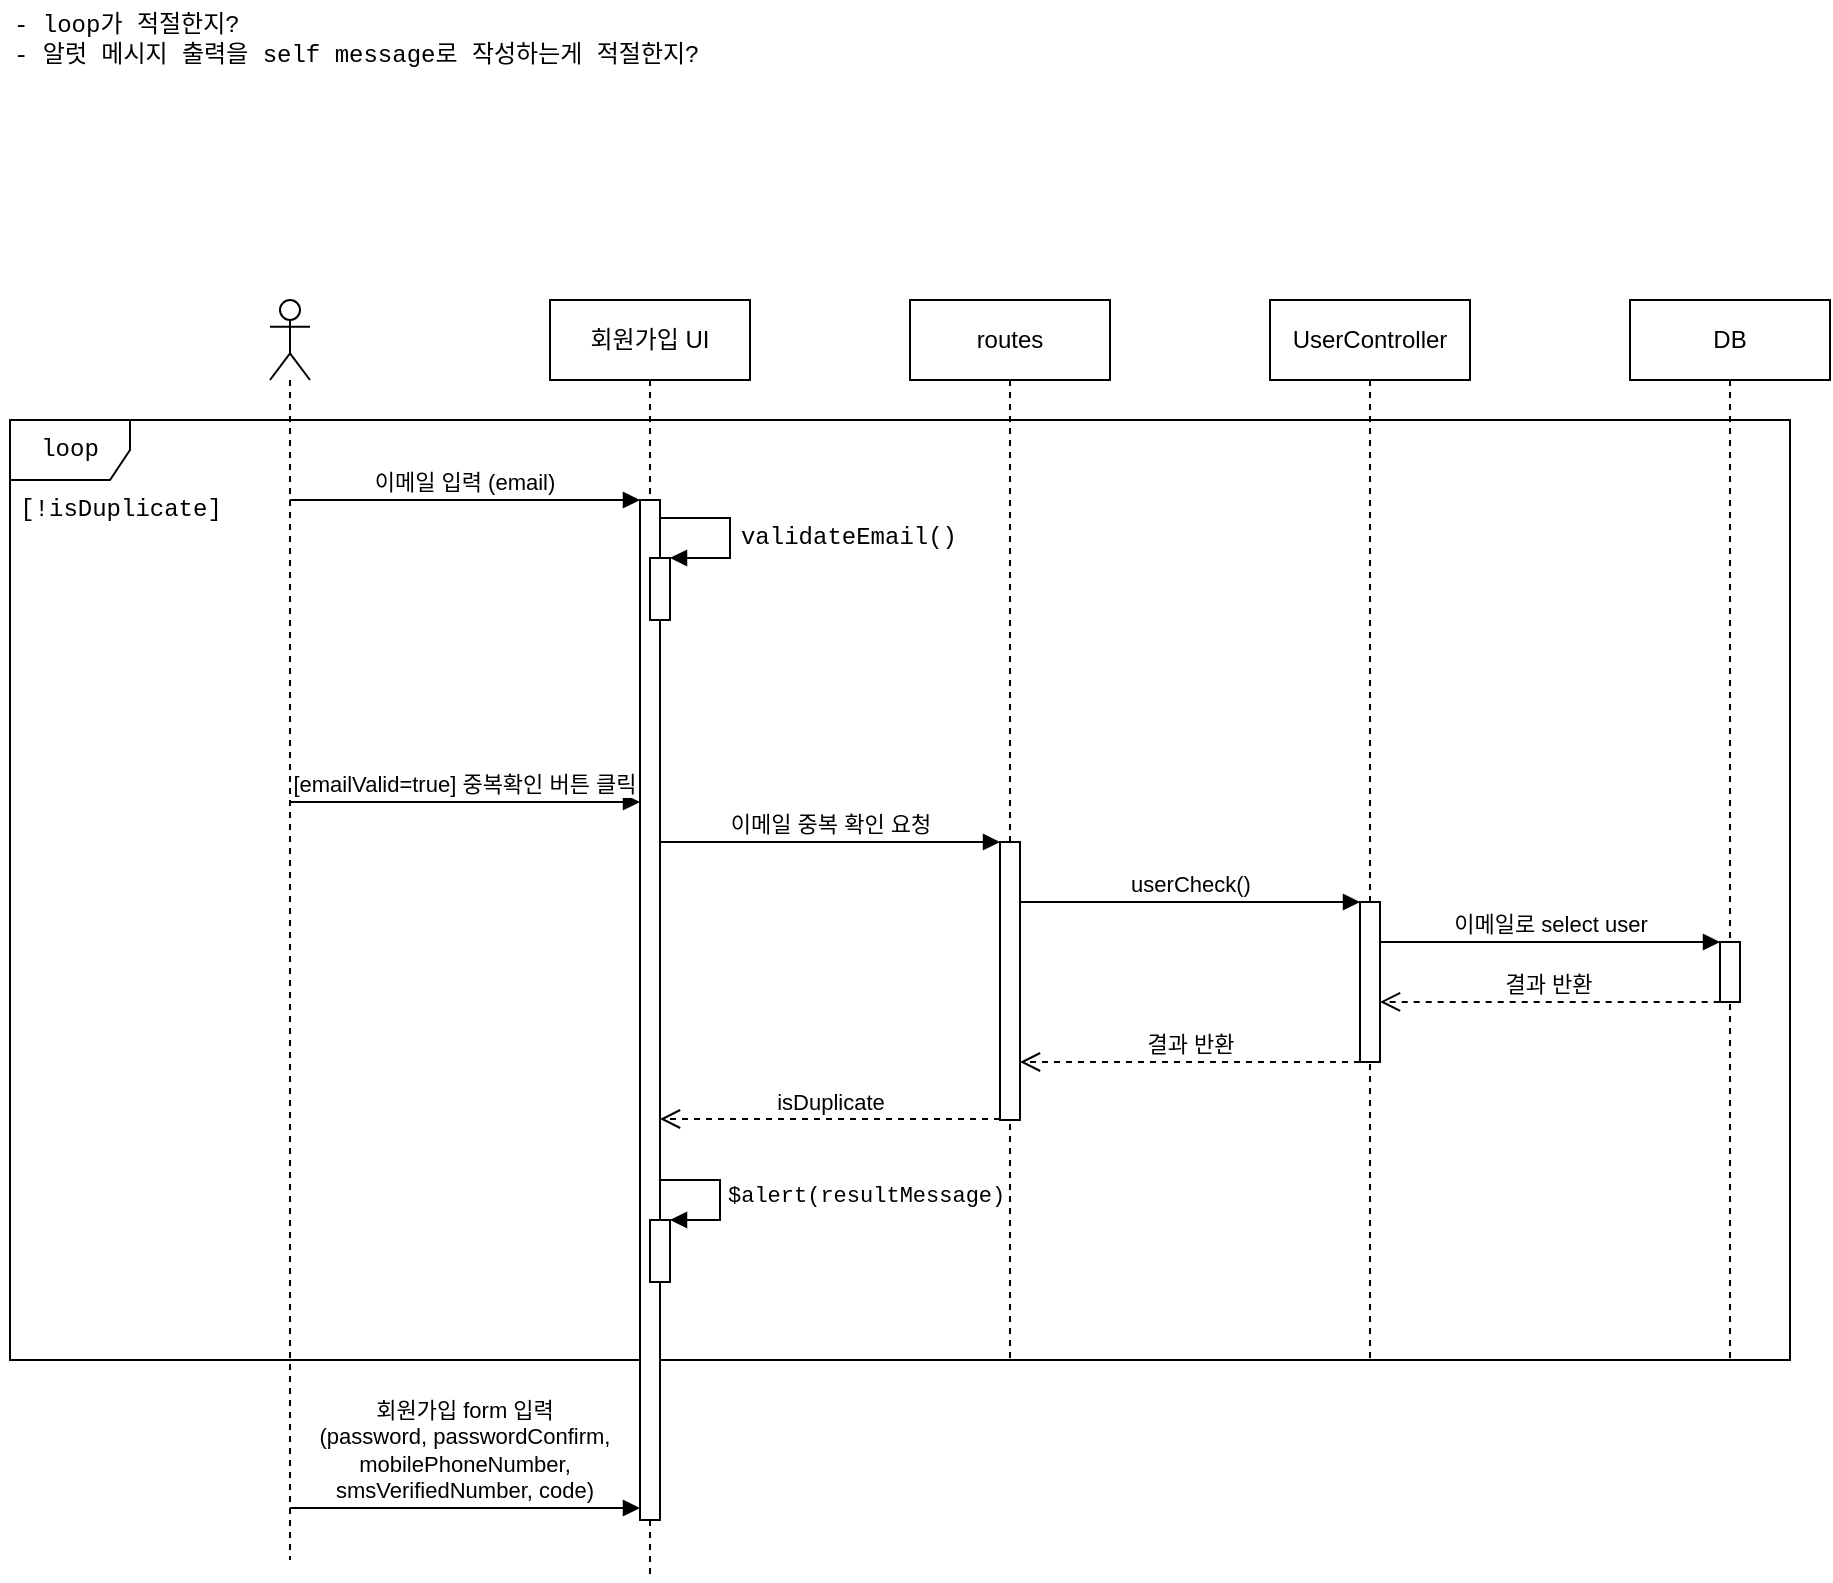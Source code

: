 <mxfile version="20.2.6" type="github" pages="4">
  <diagram id="kgpKYQtTHZ0yAKxKKP6v" name="이메일 중복 확인">
    <mxGraphModel dx="2066" dy="1129" grid="1" gridSize="10" guides="1" tooltips="1" connect="1" arrows="1" fold="1" page="1" pageScale="1" pageWidth="850" pageHeight="1100" math="0" shadow="0">
      <root>
        <mxCell id="0" />
        <mxCell id="1" parent="0" />
        <mxCell id="Aq8OVAQ7RMTDQsxkJ5Ie-81" value="" style="group" parent="1" vertex="1" connectable="0">
          <mxGeometry x="40" y="220" width="890" height="470" as="geometry" />
        </mxCell>
        <mxCell id="Aq8OVAQ7RMTDQsxkJ5Ie-77" value="loop" style="shape=umlFrame;whiteSpace=wrap;html=1;shadow=0;fontFamily=Courier New;strokeWidth=1;fillColor=#FFFFFF;" parent="Aq8OVAQ7RMTDQsxkJ5Ie-81" vertex="1">
          <mxGeometry width="890" height="470.0" as="geometry" />
        </mxCell>
        <mxCell id="Aq8OVAQ7RMTDQsxkJ5Ie-22" value="" style="shape=umlLifeline;participant=umlActor;perimeter=lifelinePerimeter;whiteSpace=wrap;html=1;container=1;collapsible=0;recursiveResize=0;verticalAlign=top;spacingTop=36;outlineConnect=0;" parent="1" vertex="1">
          <mxGeometry x="170" y="160" width="20" height="630" as="geometry" />
        </mxCell>
        <mxCell id="Aq8OVAQ7RMTDQsxkJ5Ie-23" value="회원가입 UI" style="shape=umlLifeline;perimeter=lifelinePerimeter;whiteSpace=wrap;html=1;container=1;collapsible=0;recursiveResize=0;outlineConnect=0;" parent="1" vertex="1">
          <mxGeometry x="310" y="160" width="100" height="640" as="geometry" />
        </mxCell>
        <mxCell id="Aq8OVAQ7RMTDQsxkJ5Ie-24" value="" style="html=1;points=[];perimeter=orthogonalPerimeter;" parent="Aq8OVAQ7RMTDQsxkJ5Ie-23" vertex="1">
          <mxGeometry x="45" y="100" width="10" height="510" as="geometry" />
        </mxCell>
        <mxCell id="Aq8OVAQ7RMTDQsxkJ5Ie-42" value="" style="html=1;points=[];perimeter=orthogonalPerimeter;" parent="Aq8OVAQ7RMTDQsxkJ5Ie-23" vertex="1">
          <mxGeometry x="50" y="129" width="10" height="31" as="geometry" />
        </mxCell>
        <mxCell id="Aq8OVAQ7RMTDQsxkJ5Ie-43" value="" style="edgeStyle=orthogonalEdgeStyle;html=1;align=left;spacingLeft=2;endArrow=block;rounded=0;entryX=1;entryY=0;" parent="Aq8OVAQ7RMTDQsxkJ5Ie-23" target="Aq8OVAQ7RMTDQsxkJ5Ie-42" edge="1">
          <mxGeometry relative="1" as="geometry">
            <mxPoint x="55" y="109" as="sourcePoint" />
            <Array as="points">
              <mxPoint x="90" y="109" />
              <mxPoint x="90" y="129" />
            </Array>
          </mxGeometry>
        </mxCell>
        <mxCell id="Aq8OVAQ7RMTDQsxkJ5Ie-69" value="" style="html=1;points=[];perimeter=orthogonalPerimeter;" parent="Aq8OVAQ7RMTDQsxkJ5Ie-23" vertex="1">
          <mxGeometry x="50" y="460" width="10" height="31" as="geometry" />
        </mxCell>
        <mxCell id="Aq8OVAQ7RMTDQsxkJ5Ie-70" value="&lt;font face=&quot;Courier New&quot;&gt;$alert(resultMessage)&lt;/font&gt;" style="edgeStyle=orthogonalEdgeStyle;html=1;align=left;spacingLeft=2;endArrow=block;rounded=0;entryX=1;entryY=0;" parent="Aq8OVAQ7RMTDQsxkJ5Ie-23" target="Aq8OVAQ7RMTDQsxkJ5Ie-69" edge="1">
          <mxGeometry relative="1" as="geometry">
            <mxPoint x="55" y="440" as="sourcePoint" />
            <Array as="points">
              <mxPoint x="85" y="440" />
            </Array>
          </mxGeometry>
        </mxCell>
        <mxCell id="Aq8OVAQ7RMTDQsxkJ5Ie-95" value="회원가입 form 입력&lt;br&gt;(password, passwordConfirm, &lt;br&gt;mobilePhoneNumber,&lt;br&gt;smsVerifiedNumber, code)" style="html=1;verticalAlign=bottom;endArrow=block;entryX=0;entryY=0;rounded=0;" parent="Aq8OVAQ7RMTDQsxkJ5Ie-23" edge="1">
          <mxGeometry relative="1" as="geometry">
            <mxPoint x="-130.125" y="604" as="sourcePoint" />
            <mxPoint x="45" y="604.0" as="targetPoint" />
          </mxGeometry>
        </mxCell>
        <mxCell id="Aq8OVAQ7RMTDQsxkJ5Ie-25" value="이메일 입력 (email)" style="html=1;verticalAlign=bottom;endArrow=block;entryX=0;entryY=0;rounded=0;" parent="1" edge="1">
          <mxGeometry relative="1" as="geometry">
            <mxPoint x="179.875" y="260" as="sourcePoint" />
            <mxPoint x="355" y="260.0" as="targetPoint" />
          </mxGeometry>
        </mxCell>
        <mxCell id="Aq8OVAQ7RMTDQsxkJ5Ie-28" value="routes" style="shape=umlLifeline;perimeter=lifelinePerimeter;whiteSpace=wrap;html=1;container=1;collapsible=0;recursiveResize=0;outlineConnect=0;" parent="1" vertex="1">
          <mxGeometry x="490" y="160" width="100" height="530" as="geometry" />
        </mxCell>
        <mxCell id="Aq8OVAQ7RMTDQsxkJ5Ie-32" value="UserController" style="shape=umlLifeline;perimeter=lifelinePerimeter;whiteSpace=wrap;html=1;container=1;collapsible=0;recursiveResize=0;outlineConnect=0;" parent="1" vertex="1">
          <mxGeometry x="670" y="160" width="100" height="530" as="geometry" />
        </mxCell>
        <mxCell id="Aq8OVAQ7RMTDQsxkJ5Ie-34" value="DB" style="shape=umlLifeline;perimeter=lifelinePerimeter;whiteSpace=wrap;html=1;container=1;collapsible=0;recursiveResize=0;outlineConnect=0;" parent="1" vertex="1">
          <mxGeometry x="850" y="160" width="100" height="530" as="geometry" />
        </mxCell>
        <mxCell id="Aq8OVAQ7RMTDQsxkJ5Ie-27" value="[emailValid=true] 중복확인 버튼 클릭" style="html=1;verticalAlign=bottom;endArrow=block;entryX=0;entryY=0;rounded=0;" parent="1" edge="1">
          <mxGeometry relative="1" as="geometry">
            <mxPoint x="179.875" y="411" as="sourcePoint" />
            <mxPoint x="355.0" y="411" as="targetPoint" />
          </mxGeometry>
        </mxCell>
        <mxCell id="Aq8OVAQ7RMTDQsxkJ5Ie-29" value="" style="html=1;points=[];perimeter=orthogonalPerimeter;" parent="1" vertex="1">
          <mxGeometry x="535" y="431" width="10" height="139" as="geometry" />
        </mxCell>
        <mxCell id="Aq8OVAQ7RMTDQsxkJ5Ie-31" value="이메일 중복 확인 요청" style="html=1;verticalAlign=bottom;endArrow=block;rounded=0;" parent="1" target="Aq8OVAQ7RMTDQsxkJ5Ie-29" edge="1">
          <mxGeometry width="80" relative="1" as="geometry">
            <mxPoint x="365" y="431" as="sourcePoint" />
            <mxPoint x="480" y="431" as="targetPoint" />
          </mxGeometry>
        </mxCell>
        <mxCell id="Aq8OVAQ7RMTDQsxkJ5Ie-33" value="" style="html=1;points=[];perimeter=orthogonalPerimeter;" parent="1" vertex="1">
          <mxGeometry x="715" y="461" width="10" height="80" as="geometry" />
        </mxCell>
        <mxCell id="Aq8OVAQ7RMTDQsxkJ5Ie-36" value="userCheck()" style="html=1;verticalAlign=bottom;endArrow=block;rounded=0;" parent="1" edge="1">
          <mxGeometry width="80" relative="1" as="geometry">
            <mxPoint x="545" y="461" as="sourcePoint" />
            <mxPoint x="715" y="461" as="targetPoint" />
          </mxGeometry>
        </mxCell>
        <mxCell id="Aq8OVAQ7RMTDQsxkJ5Ie-35" value="" style="html=1;points=[];perimeter=orthogonalPerimeter;" parent="1" vertex="1">
          <mxGeometry x="895" y="481" width="10" height="30" as="geometry" />
        </mxCell>
        <mxCell id="Aq8OVAQ7RMTDQsxkJ5Ie-37" value="이메일로 select user" style="html=1;verticalAlign=bottom;endArrow=block;rounded=0;" parent="1" edge="1">
          <mxGeometry width="80" relative="1" as="geometry">
            <mxPoint x="725" y="481" as="sourcePoint" />
            <mxPoint x="895" y="481" as="targetPoint" />
          </mxGeometry>
        </mxCell>
        <mxCell id="Aq8OVAQ7RMTDQsxkJ5Ie-38" value="결과 반환" style="html=1;verticalAlign=bottom;endArrow=open;dashed=1;endSize=8;rounded=0;exitX=-0.015;exitY=0.999;exitDx=0;exitDy=0;exitPerimeter=0;" parent="1" source="Aq8OVAQ7RMTDQsxkJ5Ie-35" target="Aq8OVAQ7RMTDQsxkJ5Ie-33" edge="1">
          <mxGeometry x="0.004" relative="1" as="geometry">
            <mxPoint x="870" y="541" as="sourcePoint" />
            <mxPoint x="790" y="541" as="targetPoint" />
            <mxPoint as="offset" />
          </mxGeometry>
        </mxCell>
        <mxCell id="Aq8OVAQ7RMTDQsxkJ5Ie-58" value="isDuplicate" style="html=1;verticalAlign=bottom;endArrow=open;dashed=1;endSize=8;rounded=0;" parent="1" edge="1">
          <mxGeometry relative="1" as="geometry">
            <mxPoint x="535" y="569.5" as="sourcePoint" />
            <mxPoint x="365.0" y="569.5" as="targetPoint" />
          </mxGeometry>
        </mxCell>
        <mxCell id="Aq8OVAQ7RMTDQsxkJ5Ie-65" value="결과 반환" style="html=1;verticalAlign=bottom;endArrow=open;dashed=1;endSize=8;rounded=0;" parent="1" edge="1">
          <mxGeometry relative="1" as="geometry">
            <mxPoint x="715" y="541" as="sourcePoint" />
            <mxPoint x="545.0" y="541" as="targetPoint" />
          </mxGeometry>
        </mxCell>
        <mxCell id="Aq8OVAQ7RMTDQsxkJ5Ie-74" value="validateEmail()" style="text;html=1;align=center;verticalAlign=middle;resizable=0;points=[];autosize=1;strokeColor=none;fillColor=none;fontFamily=Courier New;" parent="1" vertex="1">
          <mxGeometry x="394" y="264" width="130" height="30" as="geometry" />
        </mxCell>
        <mxCell id="Aq8OVAQ7RMTDQsxkJ5Ie-78" value="[!isDuplicate]" style="text;html=1;align=center;verticalAlign=middle;resizable=0;points=[];autosize=1;strokeColor=none;fillColor=none;fontFamily=Courier New;" parent="1" vertex="1">
          <mxGeometry x="35" y="250" width="120" height="30" as="geometry" />
        </mxCell>
        <mxCell id="Aq8OVAQ7RMTDQsxkJ5Ie-93" value="- loop가 적절한지?&lt;br&gt;- 알럿 메시지 출력을 self message로 작성하는게 적절한지?" style="text;html=1;align=left;verticalAlign=middle;resizable=0;points=[];autosize=1;strokeColor=none;fillColor=none;fontFamily=Courier New;" parent="1" vertex="1">
          <mxGeometry x="40" y="10" width="350" height="40" as="geometry" />
        </mxCell>
      </root>
    </mxGraphModel>
  </diagram>
  <diagram id="AiZxoehDVDd2JxzxWYF-" name="PC 회원가입">
    <mxGraphModel dx="2066" dy="1129" grid="1" gridSize="10" guides="1" tooltips="1" connect="1" arrows="1" fold="1" page="1" pageScale="1" pageWidth="827" pageHeight="1169" math="0" shadow="0">
      <root>
        <mxCell id="0" />
        <mxCell id="1" parent="0" />
        <mxCell id="KSHl7zqXTedPZYieGuST-48" value="" style="rounded=0;whiteSpace=wrap;html=1;strokeColor=none;" parent="1" vertex="1">
          <mxGeometry x="276" y="160" width="1096" height="820" as="geometry" />
        </mxCell>
        <mxCell id="KSHl7zqXTedPZYieGuST-33" value="create User&lt;br&gt;create()" style="html=1;verticalAlign=bottom;endArrow=block;rounded=0;entryX=-0.059;entryY=0.002;entryDx=0;entryDy=0;entryPerimeter=0;labelBackgroundColor=default;" parent="1" target="KSHl7zqXTedPZYieGuST-37" edge="1">
          <mxGeometry width="80" relative="1" as="geometry">
            <mxPoint x="913.6" y="660" as="sourcePoint" />
            <mxPoint x="1234.4" y="660" as="targetPoint" />
          </mxGeometry>
        </mxCell>
        <mxCell id="KSHl7zqXTedPZYieGuST-2" value="" style="shape=umlLifeline;participant=umlActor;perimeter=lifelinePerimeter;whiteSpace=wrap;html=1;container=1;collapsible=0;recursiveResize=0;verticalAlign=top;spacingTop=36;outlineConnect=0;" parent="1" vertex="1">
          <mxGeometry x="424" y="290" width="20" height="600" as="geometry" />
        </mxCell>
        <mxCell id="KSHl7zqXTedPZYieGuST-3" value="User" style="text;html=1;align=center;verticalAlign=middle;resizable=0;points=[];autosize=1;strokeColor=none;fillColor=none;" parent="1" vertex="1">
          <mxGeometry x="409" y="260" width="50" height="30" as="geometry" />
        </mxCell>
        <mxCell id="KSHl7zqXTedPZYieGuST-6" value="" style="shape=umlLifeline;participant=umlControl;perimeter=lifelinePerimeter;whiteSpace=wrap;html=1;container=1;collapsible=0;recursiveResize=0;verticalAlign=top;spacingTop=36;outlineConnect=0;size=40;" parent="1" vertex="1">
          <mxGeometry x="894" y="290" width="40" height="600" as="geometry" />
        </mxCell>
        <mxCell id="KSHl7zqXTedPZYieGuST-10" value="" style="html=1;points=[];perimeter=orthogonalPerimeter;" parent="KSHl7zqXTedPZYieGuST-6" vertex="1">
          <mxGeometry x="15" y="160" width="10" height="360" as="geometry" />
        </mxCell>
        <mxCell id="KSHl7zqXTedPZYieGuST-7" value="RegisterController" style="text;html=1;align=center;verticalAlign=middle;resizable=0;points=[];autosize=1;strokeColor=none;fillColor=none;" parent="1" vertex="1">
          <mxGeometry x="854" y="260" width="120" height="30" as="geometry" />
        </mxCell>
        <mxCell id="KSHl7zqXTedPZYieGuST-9" value="[입력값 검증 성공] @POST {{ peter-web }}/register&lt;br&gt;Auth\AuthController@postRegister($request)&amp;nbsp;" style="html=1;verticalAlign=bottom;endArrow=block;rounded=0;entryX=0.1;entryY=0.001;entryDx=0;entryDy=0;entryPerimeter=0;" parent="1" target="KSHl7zqXTedPZYieGuST-10" edge="1">
          <mxGeometry x="0.03" width="80" relative="1" as="geometry">
            <mxPoint x="644" y="450" as="sourcePoint" />
            <mxPoint x="884" y="450" as="targetPoint" />
            <mxPoint as="offset" />
          </mxGeometry>
        </mxCell>
        <mxCell id="KSHl7zqXTedPZYieGuST-11" value="RegisterUserForm" style="shape=umlLifeline;perimeter=lifelinePerimeter;whiteSpace=wrap;html=1;container=1;collapsible=0;recursiveResize=0;outlineConnect=0;" parent="1" vertex="1">
          <mxGeometry x="574" y="290" width="120" height="600" as="geometry" />
        </mxCell>
        <mxCell id="KSHl7zqXTedPZYieGuST-13" value="" style="html=1;points=[];perimeter=orthogonalPerimeter;" parent="KSHl7zqXTedPZYieGuST-11" vertex="1">
          <mxGeometry x="55" y="80" width="10" height="80" as="geometry" />
        </mxCell>
        <mxCell id="KSHl7zqXTedPZYieGuST-16" value="" style="html=1;points=[];perimeter=orthogonalPerimeter;" parent="KSHl7zqXTedPZYieGuST-11" vertex="1">
          <mxGeometry x="60" y="100" width="10" height="60" as="geometry" />
        </mxCell>
        <mxCell id="KSHl7zqXTedPZYieGuST-17" value="$(&#39;#registersubmit&#39;).click(handler)" style="edgeStyle=orthogonalEdgeStyle;html=1;align=left;spacingLeft=2;endArrow=block;rounded=0;entryX=1;entryY=0;" parent="KSHl7zqXTedPZYieGuST-11" target="KSHl7zqXTedPZYieGuST-16" edge="1">
          <mxGeometry relative="1" as="geometry">
            <mxPoint x="65" y="80" as="sourcePoint" />
            <Array as="points">
              <mxPoint x="95" y="80" />
            </Array>
          </mxGeometry>
        </mxCell>
        <mxCell id="KSHl7zqXTedPZYieGuST-15" value="필드 입력 후&lt;br&gt;회원가입 버튼 클릭" style="html=1;verticalAlign=bottom;endArrow=block;rounded=0;entryX=-0.057;entryY=-0.005;entryDx=0;entryDy=0;entryPerimeter=0;" parent="1" source="KSHl7zqXTedPZYieGuST-2" target="KSHl7zqXTedPZYieGuST-13" edge="1">
          <mxGeometry width="80" relative="1" as="geometry">
            <mxPoint x="454" y="370" as="sourcePoint" />
            <mxPoint x="574" y="370" as="targetPoint" />
          </mxGeometry>
        </mxCell>
        <mxCell id="KSHl7zqXTedPZYieGuST-18" value="[입력값 검증 실패] 검증 실패 메시지" style="html=1;verticalAlign=bottom;endArrow=block;dashed=1;endSize=8;rounded=0;endFill=1;exitX=-0.019;exitY=0.99;exitDx=0;exitDy=0;exitPerimeter=0;" parent="1" source="KSHl7zqXTedPZYieGuST-16" target="KSHl7zqXTedPZYieGuST-2" edge="1">
          <mxGeometry relative="1" as="geometry">
            <mxPoint x="629.02" y="430.6" as="sourcePoint" />
            <mxPoint x="434.024" y="430.6" as="targetPoint" />
          </mxGeometry>
        </mxCell>
        <mxCell id="KSHl7zqXTedPZYieGuST-21" value="" style="shape=umlLifeline;participant=umlControl;perimeter=lifelinePerimeter;whiteSpace=wrap;html=1;container=1;collapsible=0;recursiveResize=0;verticalAlign=top;spacingTop=36;outlineConnect=0;size=40;" parent="1" vertex="1">
          <mxGeometry x="1054" y="290" width="40" height="510" as="geometry" />
        </mxCell>
        <mxCell id="KSHl7zqXTedPZYieGuST-22" value="" style="html=1;points=[];perimeter=orthogonalPerimeter;" parent="KSHl7zqXTedPZYieGuST-21" vertex="1">
          <mxGeometry x="15" y="457" width="10" height="40" as="geometry" />
        </mxCell>
        <mxCell id="KSHl7zqXTedPZYieGuST-23" value="SMSController" style="text;html=1;align=center;verticalAlign=middle;resizable=0;points=[];autosize=1;strokeColor=none;fillColor=none;" parent="1" vertex="1">
          <mxGeometry x="1024" y="260" width="100" height="30" as="geometry" />
        </mxCell>
        <mxCell id="KSHl7zqXTedPZYieGuST-24" value="[mobile_phone]&lt;br&gt;회원가입 알림톡 발송 요청" style="html=1;verticalAlign=bottom;endArrow=block;rounded=0;entryX=0.009;entryY=0.001;entryDx=0;entryDy=0;entryPerimeter=0;" parent="1" target="KSHl7zqXTedPZYieGuST-22" edge="1">
          <mxGeometry width="80" relative="1" as="geometry">
            <mxPoint x="919" y="747.04" as="sourcePoint" />
            <mxPoint x="1014" y="747" as="targetPoint" />
          </mxGeometry>
        </mxCell>
        <mxCell id="KSHl7zqXTedPZYieGuST-26" value="redierct()-&amp;gt;back() { error: &#39;회원가입에 실패했습니다.&#39; }" style="html=1;verticalAlign=bottom;endArrow=block;dashed=1;endSize=8;rounded=0;endFill=1;" parent="1" edge="1">
          <mxGeometry relative="1" as="geometry">
            <mxPoint x="909" y="569" as="sourcePoint" />
            <mxPoint x="433.7" y="569" as="targetPoint" />
          </mxGeometry>
        </mxCell>
        <mxCell id="KSHl7zqXTedPZYieGuST-28" value="redierct()-&amp;gt;back() session::put(memberJoinComplete) -- 회원가입 완료 alert" style="html=1;verticalAlign=bottom;endArrow=block;dashed=1;endSize=8;rounded=0;endFill=1;" parent="1" source="KSHl7zqXTedPZYieGuST-6" edge="1">
          <mxGeometry relative="1" as="geometry">
            <mxPoint x="884" y="810" as="sourcePoint" />
            <mxPoint x="434" y="810" as="targetPoint" />
          </mxGeometry>
        </mxCell>
        <mxCell id="KSHl7zqXTedPZYieGuST-29" value="" style="shape=umlDestroy;whiteSpace=wrap;html=1;strokeWidth=3;" parent="1" vertex="1">
          <mxGeometry x="619" y="880" width="30" height="30" as="geometry" />
        </mxCell>
        <mxCell id="KSHl7zqXTedPZYieGuST-30" value="" style="shape=umlDestroy;whiteSpace=wrap;html=1;strokeWidth=3;" parent="1" vertex="1">
          <mxGeometry x="899" y="880" width="30" height="30" as="geometry" />
        </mxCell>
        <mxCell id="KSHl7zqXTedPZYieGuST-31" value="" style="shape=umlLifeline;participant=umlEntity;perimeter=lifelinePerimeter;whiteSpace=wrap;html=1;container=1;collapsible=0;recursiveResize=0;verticalAlign=top;spacingTop=36;outlineConnect=0;" parent="1" vertex="1">
          <mxGeometry x="1215" y="290" width="40" height="600" as="geometry" />
        </mxCell>
        <mxCell id="KSHl7zqXTedPZYieGuST-37" value="" style="html=1;points=[];perimeter=orthogonalPerimeter;" parent="KSHl7zqXTedPZYieGuST-31" vertex="1">
          <mxGeometry x="15" y="370" width="10" height="40" as="geometry" />
        </mxCell>
        <mxCell id="KSHl7zqXTedPZYieGuST-32" value="DB tabel: TB_USER" style="text;html=1;align=center;verticalAlign=middle;resizable=0;points=[];autosize=1;strokeColor=none;fillColor=none;" parent="1" vertex="1">
          <mxGeometry x="1170" y="260" width="130" height="30" as="geometry" />
        </mxCell>
        <mxCell id="KSHl7zqXTedPZYieGuST-25" value="" style="shape=umlDestroy;whiteSpace=wrap;html=1;strokeWidth=3;" parent="1" vertex="1">
          <mxGeometry x="1059" y="787" width="30" height="30" as="geometry" />
        </mxCell>
        <mxCell id="KSHl7zqXTedPZYieGuST-36" value="" style="shape=umlDestroy;whiteSpace=wrap;html=1;strokeWidth=3;" parent="1" vertex="1">
          <mxGeometry x="1220" y="880" width="30" height="30" as="geometry" />
        </mxCell>
        <mxCell id="KSHl7zqXTedPZYieGuST-42" value="alt" style="shape=umlFrame;tabWidth=110;tabHeight=30;tabPosition=left;html=1;boundedLbl=1;labelInHeader=1;width=56;height=30;" parent="1" vertex="1">
          <mxGeometry x="374" y="500" width="900" height="350" as="geometry" />
        </mxCell>
        <mxCell id="KSHl7zqXTedPZYieGuST-43" value="[Exception]" style="text" parent="KSHl7zqXTedPZYieGuST-42" vertex="1">
          <mxGeometry width="100" height="20" relative="1" as="geometry">
            <mxPoint x="20" y="40" as="offset" />
          </mxGeometry>
        </mxCell>
        <mxCell id="KSHl7zqXTedPZYieGuST-44" value="[else]" style="line;strokeWidth=1;dashed=1;labelPosition=center;verticalLabelPosition=bottom;align=left;verticalAlign=top;spacingLeft=20;spacingTop=15;" parent="KSHl7zqXTedPZYieGuST-42" vertex="1">
          <mxGeometry y="113.077" width="900" height="14.0" as="geometry" />
        </mxCell>
        <mxCell id="KSHl7zqXTedPZYieGuST-47" value="&lt;b&gt;SD PC회원가입&lt;/b&gt;" style="text;html=1;align=center;verticalAlign=middle;resizable=0;points=[];autosize=1;strokeColor=none;fillColor=none;" parent="1" vertex="1">
          <mxGeometry x="374" y="200" width="100" height="30" as="geometry" />
        </mxCell>
      </root>
    </mxGraphModel>
  </diagram>
  <diagram id="vNAHN31aZosBCZv01-TP" name="PC 회원가입 ver2">
    <mxGraphModel dx="2066" dy="1129" grid="1" gridSize="10" guides="1" tooltips="1" connect="1" arrows="1" fold="1" page="1" pageScale="1" pageWidth="827" pageHeight="1169" math="0" shadow="0">
      <root>
        <mxCell id="0" />
        <mxCell id="1" parent="0" />
        <mxCell id="Rg3nig76djEkCyH_wpG_-1" value="" style="rounded=0;whiteSpace=wrap;html=1;strokeColor=none;" parent="1" vertex="1">
          <mxGeometry x="290" y="160" width="1060" height="810" as="geometry" />
        </mxCell>
        <mxCell id="1H5ycU0sFZMGbC5nZkvp-2" value="create User&lt;br&gt;create()" style="html=1;verticalAlign=bottom;endArrow=block;rounded=0;entryX=-0.059;entryY=0.002;entryDx=0;entryDy=0;entryPerimeter=0;labelBackgroundColor=default;" parent="1" target="1H5ycU0sFZMGbC5nZkvp-24" edge="1">
          <mxGeometry width="80" relative="1" as="geometry">
            <mxPoint x="913.6" y="495" as="sourcePoint" />
            <mxPoint x="1234.4" y="495" as="targetPoint" />
          </mxGeometry>
        </mxCell>
        <mxCell id="1H5ycU0sFZMGbC5nZkvp-3" value="" style="shape=umlLifeline;participant=umlActor;perimeter=lifelinePerimeter;whiteSpace=wrap;html=1;container=1;collapsible=0;recursiveResize=0;verticalAlign=top;spacingTop=36;outlineConnect=0;" parent="1" vertex="1">
          <mxGeometry x="424" y="290" width="20" height="600" as="geometry" />
        </mxCell>
        <mxCell id="1H5ycU0sFZMGbC5nZkvp-4" value="User" style="text;html=1;align=center;verticalAlign=middle;resizable=0;points=[];autosize=1;strokeColor=none;fillColor=none;" parent="1" vertex="1">
          <mxGeometry x="409" y="260" width="50" height="30" as="geometry" />
        </mxCell>
        <mxCell id="1H5ycU0sFZMGbC5nZkvp-5" value="" style="shape=umlLifeline;participant=umlControl;perimeter=lifelinePerimeter;whiteSpace=wrap;html=1;container=1;collapsible=0;recursiveResize=0;verticalAlign=top;spacingTop=36;outlineConnect=0;size=40;" parent="1" vertex="1">
          <mxGeometry x="894" y="290" width="40" height="600" as="geometry" />
        </mxCell>
        <mxCell id="1H5ycU0sFZMGbC5nZkvp-6" value="" style="html=1;points=[];perimeter=orthogonalPerimeter;" parent="1H5ycU0sFZMGbC5nZkvp-5" vertex="1">
          <mxGeometry x="15" y="160" width="10" height="360" as="geometry" />
        </mxCell>
        <mxCell id="1H5ycU0sFZMGbC5nZkvp-7" value="RegisterController" style="text;html=1;align=center;verticalAlign=middle;resizable=0;points=[];autosize=1;strokeColor=none;fillColor=none;" parent="1" vertex="1">
          <mxGeometry x="854" y="260" width="120" height="30" as="geometry" />
        </mxCell>
        <mxCell id="1H5ycU0sFZMGbC5nZkvp-8" value="[입력값 검증 성공] @POST {{ peter-web }}/register&lt;br&gt;Auth\AuthController@postRegister($request)&amp;nbsp;" style="html=1;verticalAlign=bottom;endArrow=block;rounded=0;entryX=0.1;entryY=0.001;entryDx=0;entryDy=0;entryPerimeter=0;" parent="1" target="1H5ycU0sFZMGbC5nZkvp-6" edge="1">
          <mxGeometry x="0.03" width="80" relative="1" as="geometry">
            <mxPoint x="644" y="450" as="sourcePoint" />
            <mxPoint x="884" y="450" as="targetPoint" />
            <mxPoint as="offset" />
          </mxGeometry>
        </mxCell>
        <mxCell id="1H5ycU0sFZMGbC5nZkvp-9" value="RegisterUserForm" style="shape=umlLifeline;perimeter=lifelinePerimeter;whiteSpace=wrap;html=1;container=1;collapsible=0;recursiveResize=0;outlineConnect=0;" parent="1" vertex="1">
          <mxGeometry x="574" y="290" width="120" height="600" as="geometry" />
        </mxCell>
        <mxCell id="1H5ycU0sFZMGbC5nZkvp-10" value="" style="html=1;points=[];perimeter=orthogonalPerimeter;" parent="1H5ycU0sFZMGbC5nZkvp-9" vertex="1">
          <mxGeometry x="55" y="80" width="10" height="80" as="geometry" />
        </mxCell>
        <mxCell id="1H5ycU0sFZMGbC5nZkvp-11" value="" style="html=1;points=[];perimeter=orthogonalPerimeter;" parent="1H5ycU0sFZMGbC5nZkvp-9" vertex="1">
          <mxGeometry x="60" y="100" width="10" height="60" as="geometry" />
        </mxCell>
        <mxCell id="1H5ycU0sFZMGbC5nZkvp-12" value="$(&#39;#registersubmit&#39;).click(handler)" style="edgeStyle=orthogonalEdgeStyle;html=1;align=left;spacingLeft=2;endArrow=block;rounded=0;entryX=1;entryY=0;" parent="1H5ycU0sFZMGbC5nZkvp-9" target="1H5ycU0sFZMGbC5nZkvp-11" edge="1">
          <mxGeometry relative="1" as="geometry">
            <mxPoint x="65" y="80" as="sourcePoint" />
            <Array as="points">
              <mxPoint x="95" y="80" />
            </Array>
          </mxGeometry>
        </mxCell>
        <mxCell id="1H5ycU0sFZMGbC5nZkvp-13" value="필드 입력 후&lt;br&gt;회원가입 버튼 클릭" style="html=1;verticalAlign=bottom;endArrow=block;rounded=0;entryX=-0.057;entryY=-0.005;entryDx=0;entryDy=0;entryPerimeter=0;" parent="1" source="1H5ycU0sFZMGbC5nZkvp-3" target="1H5ycU0sFZMGbC5nZkvp-10" edge="1">
          <mxGeometry width="80" relative="1" as="geometry">
            <mxPoint x="454" y="370" as="sourcePoint" />
            <mxPoint x="574" y="370" as="targetPoint" />
          </mxGeometry>
        </mxCell>
        <mxCell id="1H5ycU0sFZMGbC5nZkvp-14" value="[입력값 검증 실패] 검증 실패 메시지" style="html=1;verticalAlign=bottom;endArrow=block;dashed=1;endSize=8;rounded=0;endFill=1;exitX=-0.019;exitY=0.99;exitDx=0;exitDy=0;exitPerimeter=0;" parent="1" source="1H5ycU0sFZMGbC5nZkvp-11" target="1H5ycU0sFZMGbC5nZkvp-3" edge="1">
          <mxGeometry relative="1" as="geometry">
            <mxPoint x="629.02" y="430.6" as="sourcePoint" />
            <mxPoint x="434.024" y="430.6" as="targetPoint" />
          </mxGeometry>
        </mxCell>
        <mxCell id="1H5ycU0sFZMGbC5nZkvp-15" value="" style="shape=umlLifeline;participant=umlControl;perimeter=lifelinePerimeter;whiteSpace=wrap;html=1;container=1;collapsible=0;recursiveResize=0;verticalAlign=top;spacingTop=36;outlineConnect=0;size=40;" parent="1" vertex="1">
          <mxGeometry x="1200" y="290" width="40" height="510" as="geometry" />
        </mxCell>
        <mxCell id="1H5ycU0sFZMGbC5nZkvp-16" value="" style="html=1;points=[];perimeter=orthogonalPerimeter;" parent="1H5ycU0sFZMGbC5nZkvp-15" vertex="1">
          <mxGeometry x="15" y="457" width="10" height="40" as="geometry" />
        </mxCell>
        <mxCell id="1H5ycU0sFZMGbC5nZkvp-17" value="SMSController" style="text;html=1;align=center;verticalAlign=middle;resizable=0;points=[];autosize=1;strokeColor=none;fillColor=none;" parent="1" vertex="1">
          <mxGeometry x="1170" y="260" width="100" height="30" as="geometry" />
        </mxCell>
        <mxCell id="1H5ycU0sFZMGbC5nZkvp-18" value="[mobile_phone]&lt;br&gt;회원가입 알림톡 발송 요청" style="html=1;verticalAlign=bottom;endArrow=block;rounded=0;entryX=0.009;entryY=0.001;entryDx=0;entryDy=0;entryPerimeter=0;" parent="1" target="1H5ycU0sFZMGbC5nZkvp-16" edge="1">
          <mxGeometry width="80" relative="1" as="geometry">
            <mxPoint x="919" y="747.04" as="sourcePoint" />
            <mxPoint x="1014" y="747" as="targetPoint" />
          </mxGeometry>
        </mxCell>
        <mxCell id="1H5ycU0sFZMGbC5nZkvp-19" value="redierct()-&amp;gt;back() { error: &#39;회원가입에 실패했습니다.&#39; }" style="html=1;verticalAlign=bottom;endArrow=block;dashed=1;endSize=8;rounded=0;endFill=1;" parent="1" edge="1">
          <mxGeometry relative="1" as="geometry">
            <mxPoint x="909" y="610" as="sourcePoint" />
            <mxPoint x="433.7" y="610" as="targetPoint" />
          </mxGeometry>
        </mxCell>
        <mxCell id="1H5ycU0sFZMGbC5nZkvp-20" value="redierct()-&amp;gt;back() session::put(memberJoinComplete) -- 회원가입 완료 alert" style="html=1;verticalAlign=bottom;endArrow=block;dashed=1;endSize=8;rounded=0;endFill=1;" parent="1" source="1H5ycU0sFZMGbC5nZkvp-5" edge="1">
          <mxGeometry relative="1" as="geometry">
            <mxPoint x="884" y="810" as="sourcePoint" />
            <mxPoint x="434" y="810" as="targetPoint" />
          </mxGeometry>
        </mxCell>
        <mxCell id="1H5ycU0sFZMGbC5nZkvp-21" value="" style="shape=umlDestroy;whiteSpace=wrap;html=1;strokeWidth=3;" parent="1" vertex="1">
          <mxGeometry x="619" y="880" width="30" height="30" as="geometry" />
        </mxCell>
        <mxCell id="1H5ycU0sFZMGbC5nZkvp-22" value="" style="shape=umlDestroy;whiteSpace=wrap;html=1;strokeWidth=3;" parent="1" vertex="1">
          <mxGeometry x="899" y="880" width="30" height="30" as="geometry" />
        </mxCell>
        <mxCell id="1H5ycU0sFZMGbC5nZkvp-23" value="" style="shape=umlLifeline;participant=umlEntity;perimeter=lifelinePerimeter;whiteSpace=wrap;html=1;container=1;collapsible=0;recursiveResize=0;verticalAlign=top;spacingTop=36;outlineConnect=0;" parent="1" vertex="1">
          <mxGeometry x="1065" y="290" width="40" height="600" as="geometry" />
        </mxCell>
        <mxCell id="1H5ycU0sFZMGbC5nZkvp-24" value="" style="html=1;points=[];perimeter=orthogonalPerimeter;" parent="1H5ycU0sFZMGbC5nZkvp-23" vertex="1">
          <mxGeometry x="15" y="205" width="10" height="40" as="geometry" />
        </mxCell>
        <mxCell id="1H5ycU0sFZMGbC5nZkvp-25" value="DB tabel: TB_USER" style="text;html=1;align=center;verticalAlign=middle;resizable=0;points=[];autosize=1;strokeColor=none;fillColor=none;" parent="1" vertex="1">
          <mxGeometry x="1020" y="260" width="130" height="30" as="geometry" />
        </mxCell>
        <mxCell id="1H5ycU0sFZMGbC5nZkvp-26" value="" style="shape=umlDestroy;whiteSpace=wrap;html=1;strokeWidth=3;" parent="1" vertex="1">
          <mxGeometry x="1205" y="787" width="30" height="30" as="geometry" />
        </mxCell>
        <mxCell id="1H5ycU0sFZMGbC5nZkvp-27" value="" style="shape=umlDestroy;whiteSpace=wrap;html=1;strokeWidth=3;" parent="1" vertex="1">
          <mxGeometry x="1070" y="880" width="30" height="30" as="geometry" />
        </mxCell>
        <mxCell id="1H5ycU0sFZMGbC5nZkvp-31" value="&lt;b&gt;SD PC회원가입&lt;/b&gt;" style="text;html=1;align=center;verticalAlign=middle;resizable=0;points=[];autosize=1;strokeColor=none;fillColor=none;" parent="1" vertex="1">
          <mxGeometry x="374" y="200" width="100" height="30" as="geometry" />
        </mxCell>
        <mxCell id="tajvfanktGf09_UhwWjD-1" value="alt" style="shape=umlFrame;tabWidth=110;tabHeight=30;tabPosition=left;html=1;boundedLbl=1;labelInHeader=1;width=56;height=30;" parent="1" vertex="1">
          <mxGeometry x="374" y="570" width="886" height="280" as="geometry" />
        </mxCell>
        <mxCell id="tajvfanktGf09_UhwWjD-2" value="[create user result === Exception]" style="text" parent="tajvfanktGf09_UhwWjD-1" vertex="1">
          <mxGeometry width="100" height="20" relative="1" as="geometry">
            <mxPoint x="20" y="40" as="offset" />
          </mxGeometry>
        </mxCell>
        <mxCell id="tajvfanktGf09_UhwWjD-3" value="[else]" style="line;strokeWidth=1;dashed=1;labelPosition=center;verticalLabelPosition=bottom;align=left;verticalAlign=top;spacingLeft=20;spacingTop=15;" parent="tajvfanktGf09_UhwWjD-1" vertex="1">
          <mxGeometry y="90.462" width="886.0" height="11.2" as="geometry" />
        </mxCell>
        <mxCell id="tajvfanktGf09_UhwWjD-4" value="return result" style="html=1;verticalAlign=bottom;endArrow=block;dashed=1;endSize=8;rounded=0;labelBackgroundColor=default;endFill=1;exitX=-0.19;exitY=0.991;exitDx=0;exitDy=0;exitPerimeter=0;" parent="1" source="1H5ycU0sFZMGbC5nZkvp-24" edge="1">
          <mxGeometry relative="1" as="geometry">
            <mxPoint x="1200" y="534" as="sourcePoint" />
            <mxPoint x="920" y="534" as="targetPoint" />
          </mxGeometry>
        </mxCell>
      </root>
    </mxGraphModel>
  </diagram>
  <diagram name="PC 회원가입 ver3" id="6VcJ_HyzLC9gX62BDT3w">
    <mxGraphModel dx="2066" dy="1129" grid="1" gridSize="10" guides="1" tooltips="1" connect="1" arrows="1" fold="1" page="1" pageScale="1" pageWidth="827" pageHeight="1169" math="0" shadow="0">
      <root>
        <mxCell id="lh55IHDM7WSW4Z5M8b-Z-0" />
        <mxCell id="lh55IHDM7WSW4Z5M8b-Z-1" parent="lh55IHDM7WSW4Z5M8b-Z-0" />
        <mxCell id="lh55IHDM7WSW4Z5M8b-Z-2" value="" style="rounded=0;whiteSpace=wrap;html=1;strokeColor=none;" parent="lh55IHDM7WSW4Z5M8b-Z-1" vertex="1">
          <mxGeometry x="290" y="150" width="1070" height="1010" as="geometry" />
        </mxCell>
        <mxCell id="w1wvvd8fRk3zx4M5_KKm-15" value="isHardCode" style="text;html=1;align=center;verticalAlign=middle;resizable=0;points=[];autosize=1;strokeColor=none;fillColor=none;fontColor=#FF6666;" parent="lh55IHDM7WSW4Z5M8b-Z-1" vertex="1">
          <mxGeometry x="798" y="789" width="90" height="30" as="geometry" />
        </mxCell>
        <mxCell id="lh55IHDM7WSW4Z5M8b-Z-21" value="redierct()-&amp;gt;back() session::put(memberJoinComplete) -- 회원가입 완료 alert" style="html=1;verticalAlign=bottom;endArrow=block;dashed=1;endSize=8;rounded=0;endFill=1;" parent="lh55IHDM7WSW4Z5M8b-Z-1" edge="1">
          <mxGeometry relative="1" as="geometry">
            <mxPoint x="912.5" y="1056" as="sourcePoint" />
            <mxPoint x="433" y="1056" as="targetPoint" />
          </mxGeometry>
        </mxCell>
        <mxCell id="lh55IHDM7WSW4Z5M8b-Z-3" value="create User&lt;br&gt;create()" style="html=1;verticalAlign=bottom;endArrow=block;rounded=0;entryX=-0.059;entryY=0.002;entryDx=0;entryDy=0;entryPerimeter=0;labelBackgroundColor=default;" parent="lh55IHDM7WSW4Z5M8b-Z-1" target="lh55IHDM7WSW4Z5M8b-Z-25" edge="1">
          <mxGeometry width="80" relative="1" as="geometry">
            <mxPoint x="913.6" y="495" as="sourcePoint" />
            <mxPoint x="1234.4" y="495" as="targetPoint" />
          </mxGeometry>
        </mxCell>
        <mxCell id="lh55IHDM7WSW4Z5M8b-Z-4" value="" style="shape=umlLifeline;participant=umlActor;perimeter=lifelinePerimeter;whiteSpace=wrap;html=1;container=1;collapsible=0;recursiveResize=0;verticalAlign=top;spacingTop=36;outlineConnect=0;" parent="lh55IHDM7WSW4Z5M8b-Z-1" vertex="1">
          <mxGeometry x="424" y="290" width="20" height="810" as="geometry" />
        </mxCell>
        <mxCell id="lh55IHDM7WSW4Z5M8b-Z-5" value="User" style="text;html=1;align=center;verticalAlign=middle;resizable=0;points=[];autosize=1;strokeColor=none;fillColor=none;" parent="lh55IHDM7WSW4Z5M8b-Z-1" vertex="1">
          <mxGeometry x="409" y="260" width="50" height="30" as="geometry" />
        </mxCell>
        <mxCell id="lh55IHDM7WSW4Z5M8b-Z-6" value="" style="shape=umlLifeline;participant=umlControl;perimeter=lifelinePerimeter;whiteSpace=wrap;html=1;container=1;collapsible=0;recursiveResize=0;verticalAlign=top;spacingTop=36;outlineConnect=0;size=40;" parent="lh55IHDM7WSW4Z5M8b-Z-1" vertex="1">
          <mxGeometry x="894" y="290" width="40" height="810" as="geometry" />
        </mxCell>
        <mxCell id="lh55IHDM7WSW4Z5M8b-Z-7" value="" style="html=1;points=[];perimeter=orthogonalPerimeter;" parent="lh55IHDM7WSW4Z5M8b-Z-6" vertex="1">
          <mxGeometry x="15" y="160" width="10" height="550" as="geometry" />
        </mxCell>
        <mxCell id="lh55IHDM7WSW4Z5M8b-Z-8" value="RegisterController" style="text;html=1;align=center;verticalAlign=middle;resizable=0;points=[];autosize=1;strokeColor=none;fillColor=none;" parent="lh55IHDM7WSW4Z5M8b-Z-1" vertex="1">
          <mxGeometry x="854" y="260" width="120" height="30" as="geometry" />
        </mxCell>
        <mxCell id="lh55IHDM7WSW4Z5M8b-Z-9" value="[입력값 검증 성공] @POST {{ peter-web }}/register&lt;br&gt;Auth\AuthController@postRegister($request)&amp;nbsp;" style="html=1;verticalAlign=bottom;endArrow=block;rounded=0;entryX=0.1;entryY=0.001;entryDx=0;entryDy=0;entryPerimeter=0;" parent="lh55IHDM7WSW4Z5M8b-Z-1" target="lh55IHDM7WSW4Z5M8b-Z-7" edge="1">
          <mxGeometry x="0.03" width="80" relative="1" as="geometry">
            <mxPoint x="644" y="450" as="sourcePoint" />
            <mxPoint x="884" y="450" as="targetPoint" />
            <mxPoint as="offset" />
          </mxGeometry>
        </mxCell>
        <mxCell id="lh55IHDM7WSW4Z5M8b-Z-10" value="RegisterUserForm" style="shape=umlLifeline;perimeter=lifelinePerimeter;whiteSpace=wrap;html=1;container=1;collapsible=0;recursiveResize=0;outlineConnect=0;" parent="lh55IHDM7WSW4Z5M8b-Z-1" vertex="1">
          <mxGeometry x="574" y="290" width="120" height="240" as="geometry" />
        </mxCell>
        <mxCell id="lh55IHDM7WSW4Z5M8b-Z-11" value="" style="html=1;points=[];perimeter=orthogonalPerimeter;" parent="lh55IHDM7WSW4Z5M8b-Z-10" vertex="1">
          <mxGeometry x="55" y="80" width="10" height="80" as="geometry" />
        </mxCell>
        <mxCell id="lh55IHDM7WSW4Z5M8b-Z-12" value="" style="html=1;points=[];perimeter=orthogonalPerimeter;" parent="lh55IHDM7WSW4Z5M8b-Z-10" vertex="1">
          <mxGeometry x="60" y="100" width="10" height="60" as="geometry" />
        </mxCell>
        <mxCell id="lh55IHDM7WSW4Z5M8b-Z-13" value="$(&#39;#registersubmit&#39;).click(handler)" style="edgeStyle=orthogonalEdgeStyle;html=1;align=left;spacingLeft=2;endArrow=block;rounded=0;entryX=1;entryY=0;" parent="lh55IHDM7WSW4Z5M8b-Z-10" target="lh55IHDM7WSW4Z5M8b-Z-12" edge="1">
          <mxGeometry relative="1" as="geometry">
            <mxPoint x="65" y="80" as="sourcePoint" />
            <Array as="points">
              <mxPoint x="95" y="80" />
            </Array>
          </mxGeometry>
        </mxCell>
        <mxCell id="lh55IHDM7WSW4Z5M8b-Z-14" value="필드 입력 후&lt;br&gt;회원가입 요청" style="html=1;verticalAlign=bottom;endArrow=block;rounded=0;entryX=-0.057;entryY=-0.005;entryDx=0;entryDy=0;entryPerimeter=0;" parent="lh55IHDM7WSW4Z5M8b-Z-1" source="lh55IHDM7WSW4Z5M8b-Z-4" target="lh55IHDM7WSW4Z5M8b-Z-11" edge="1">
          <mxGeometry width="80" relative="1" as="geometry">
            <mxPoint x="454" y="370" as="sourcePoint" />
            <mxPoint x="574" y="370" as="targetPoint" />
          </mxGeometry>
        </mxCell>
        <mxCell id="lh55IHDM7WSW4Z5M8b-Z-15" value="[입력값 검증 실패] 검증 실패 메시지" style="html=1;verticalAlign=bottom;endArrow=block;dashed=1;endSize=8;rounded=0;endFill=1;exitX=-0.019;exitY=0.99;exitDx=0;exitDy=0;exitPerimeter=0;" parent="lh55IHDM7WSW4Z5M8b-Z-1" source="lh55IHDM7WSW4Z5M8b-Z-12" target="lh55IHDM7WSW4Z5M8b-Z-4" edge="1">
          <mxGeometry relative="1" as="geometry">
            <mxPoint x="629.02" y="430.6" as="sourcePoint" />
            <mxPoint x="434.024" y="430.6" as="targetPoint" />
          </mxGeometry>
        </mxCell>
        <mxCell id="lh55IHDM7WSW4Z5M8b-Z-16" value="" style="shape=umlLifeline;participant=umlControl;perimeter=lifelinePerimeter;whiteSpace=wrap;html=1;container=1;collapsible=0;recursiveResize=0;verticalAlign=top;spacingTop=36;outlineConnect=0;size=40;" parent="lh55IHDM7WSW4Z5M8b-Z-1" vertex="1">
          <mxGeometry x="1200" y="290" width="40" height="710" as="geometry" />
        </mxCell>
        <mxCell id="lh55IHDM7WSW4Z5M8b-Z-17" value="" style="html=1;points=[];perimeter=orthogonalPerimeter;" parent="lh55IHDM7WSW4Z5M8b-Z-16" vertex="1">
          <mxGeometry x="16" y="295" width="10" height="40" as="geometry" />
        </mxCell>
        <mxCell id="lh55IHDM7WSW4Z5M8b-Z-18" value="SMSController" style="text;html=1;align=center;verticalAlign=middle;resizable=0;points=[];autosize=1;strokeColor=none;fillColor=none;" parent="lh55IHDM7WSW4Z5M8b-Z-1" vertex="1">
          <mxGeometry x="1170" y="260" width="100" height="30" as="geometry" />
        </mxCell>
        <mxCell id="lh55IHDM7WSW4Z5M8b-Z-19" value="[result.mobile_phone]&lt;br&gt;회원가입 알림톡 발송 요청" style="html=1;verticalAlign=bottom;endArrow=block;rounded=0;entryX=0.009;entryY=0.001;entryDx=0;entryDy=0;entryPerimeter=0;" parent="lh55IHDM7WSW4Z5M8b-Z-1" target="lh55IHDM7WSW4Z5M8b-Z-17" edge="1">
          <mxGeometry width="80" relative="1" as="geometry">
            <mxPoint x="920" y="585.04" as="sourcePoint" />
            <mxPoint x="1015" y="585" as="targetPoint" />
          </mxGeometry>
        </mxCell>
        <mxCell id="lh55IHDM7WSW4Z5M8b-Z-20" value="&lt;span style=&quot;font-size: 12px; text-align: left;&quot;&gt;[create user &lt;font style=&quot;&quot; color=&quot;#00994d&quot;&gt;result&lt;/font&gt; === Exception]&lt;/span&gt;&lt;br&gt;redierct()-&amp;gt;back() { error: &#39;회원가입에 실패했습니다.&#39; }" style="html=1;verticalAlign=bottom;endArrow=block;dashed=1;endSize=8;rounded=0;endFill=1;" parent="lh55IHDM7WSW4Z5M8b-Z-1" edge="1">
          <mxGeometry relative="1" as="geometry">
            <mxPoint x="908" y="640" as="sourcePoint" />
            <mxPoint x="432.7" y="640" as="targetPoint" />
          </mxGeometry>
        </mxCell>
        <mxCell id="lh55IHDM7WSW4Z5M8b-Z-22" value="" style="shape=umlDestroy;whiteSpace=wrap;html=1;strokeWidth=3;" parent="lh55IHDM7WSW4Z5M8b-Z-1" vertex="1">
          <mxGeometry x="619" y="513" width="30" height="30" as="geometry" />
        </mxCell>
        <mxCell id="lh55IHDM7WSW4Z5M8b-Z-24" value="" style="shape=umlLifeline;participant=umlEntity;perimeter=lifelinePerimeter;whiteSpace=wrap;html=1;container=1;collapsible=0;recursiveResize=0;verticalAlign=top;spacingTop=36;outlineConnect=0;" parent="lh55IHDM7WSW4Z5M8b-Z-1" vertex="1">
          <mxGeometry x="1065" y="290" width="40" height="370" as="geometry" />
        </mxCell>
        <mxCell id="lh55IHDM7WSW4Z5M8b-Z-25" value="" style="html=1;points=[];perimeter=orthogonalPerimeter;" parent="lh55IHDM7WSW4Z5M8b-Z-24" vertex="1">
          <mxGeometry x="15" y="205" width="10" height="40" as="geometry" />
        </mxCell>
        <mxCell id="lh55IHDM7WSW4Z5M8b-Z-26" value="DB table: TB_USER" style="text;html=1;align=center;verticalAlign=middle;resizable=0;points=[];autosize=1;strokeColor=none;fillColor=none;" parent="lh55IHDM7WSW4Z5M8b-Z-1" vertex="1">
          <mxGeometry x="1020" y="260" width="130" height="30" as="geometry" />
        </mxCell>
        <mxCell id="lh55IHDM7WSW4Z5M8b-Z-27" value="" style="shape=umlDestroy;whiteSpace=wrap;html=1;strokeWidth=3;" parent="lh55IHDM7WSW4Z5M8b-Z-1" vertex="1">
          <mxGeometry x="1205" y="983" width="30" height="30" as="geometry" />
        </mxCell>
        <mxCell id="lh55IHDM7WSW4Z5M8b-Z-28" value="" style="shape=umlDestroy;whiteSpace=wrap;html=1;strokeWidth=3;" parent="lh55IHDM7WSW4Z5M8b-Z-1" vertex="1">
          <mxGeometry x="1070" y="639" width="30" height="30" as="geometry" />
        </mxCell>
        <mxCell id="lh55IHDM7WSW4Z5M8b-Z-29" value="&lt;b&gt;SD PC회원가입&lt;/b&gt;" style="text;html=1;align=center;verticalAlign=middle;resizable=0;points=[];autosize=1;strokeColor=none;fillColor=none;" parent="lh55IHDM7WSW4Z5M8b-Z-1" vertex="1">
          <mxGeometry x="374" y="200" width="100" height="30" as="geometry" />
        </mxCell>
        <mxCell id="lh55IHDM7WSW4Z5M8b-Z-33" value="return &lt;font color=&quot;#00994d&quot;&gt;result&lt;/font&gt;" style="html=1;verticalAlign=bottom;endArrow=block;dashed=1;endSize=8;rounded=0;labelBackgroundColor=default;endFill=1;exitX=-0.19;exitY=0.991;exitDx=0;exitDy=0;exitPerimeter=0;" parent="lh55IHDM7WSW4Z5M8b-Z-1" source="lh55IHDM7WSW4Z5M8b-Z-25" edge="1">
          <mxGeometry relative="1" as="geometry">
            <mxPoint x="1200" y="534" as="sourcePoint" />
            <mxPoint x="920" y="534" as="targetPoint" />
          </mxGeometry>
        </mxCell>
        <mxCell id="w1wvvd8fRk3zx4M5_KKm-4" value="" style="html=1;points=[];perimeter=orthogonalPerimeter;fontColor=#000000;" parent="lh55IHDM7WSW4Z5M8b-Z-1" vertex="1">
          <mxGeometry x="915" y="720" width="10" height="220" as="geometry" />
        </mxCell>
        <mxCell id="w1wvvd8fRk3zx4M5_KKm-5" value="[hasInviteCode]&lt;br&gt;this.checkHardCode() 입력한 제로회원 코드가 정상적인 코드인지 판단&lt;br&gt;return &lt;font color=&quot;#ff6666&quot;&gt;isHardCode/&lt;/font&gt;" style="edgeStyle=orthogonalEdgeStyle;html=1;align=left;spacingLeft=2;endArrow=block;rounded=0;entryX=1;entryY=0;fontColor=#000000;" parent="lh55IHDM7WSW4Z5M8b-Z-1" target="w1wvvd8fRk3zx4M5_KKm-4" edge="1">
          <mxGeometry x="0.067" y="10" relative="1" as="geometry">
            <mxPoint x="920" y="700" as="sourcePoint" />
            <Array as="points">
              <mxPoint x="950" y="700" />
            </Array>
            <mxPoint as="offset" />
          </mxGeometry>
        </mxCell>
        <mxCell id="w1wvvd8fRk3zx4M5_KKm-6" value="" style="html=1;points=[];perimeter=orthogonalPerimeter;fontColor=#000000;" parent="lh55IHDM7WSW4Z5M8b-Z-1" vertex="1">
          <mxGeometry x="920" y="799" width="10" height="40" as="geometry" />
        </mxCell>
        <mxCell id="w1wvvd8fRk3zx4M5_KKm-7" value="제로코드 체크하여 상대방 회원의 제로 카운트 +1&lt;br&gt;checkZeroInvite()&amp;nbsp;&lt;br&gt;관련 테이블: TB_EVENT_CODE" style="edgeStyle=orthogonalEdgeStyle;html=1;align=left;spacingLeft=2;endArrow=block;rounded=0;entryX=1;entryY=0;fontColor=#000000;" parent="lh55IHDM7WSW4Z5M8b-Z-1" target="w1wvvd8fRk3zx4M5_KKm-6" edge="1">
          <mxGeometry x="0.093" y="5" relative="1" as="geometry">
            <mxPoint x="925" y="779" as="sourcePoint" />
            <Array as="points">
              <mxPoint x="955" y="779" />
            </Array>
            <mxPoint as="offset" />
          </mxGeometry>
        </mxCell>
        <mxCell id="w1wvvd8fRk3zx4M5_KKm-8" value="" style="html=1;points=[];perimeter=orthogonalPerimeter;fontColor=#000000;" parent="lh55IHDM7WSW4Z5M8b-Z-1" vertex="1">
          <mxGeometry x="920" y="900" width="10" height="40" as="geometry" />
        </mxCell>
        <mxCell id="w1wvvd8fRk3zx4M5_KKm-9" value="제로회원으로 회원가입 완료&lt;br&gt;세션에 제로회원 가입완료 플래그 추가" style="edgeStyle=orthogonalEdgeStyle;html=1;align=left;spacingLeft=2;endArrow=block;rounded=0;entryX=1;entryY=0;fontColor=#000000;" parent="lh55IHDM7WSW4Z5M8b-Z-1" target="w1wvvd8fRk3zx4M5_KKm-8" edge="1">
          <mxGeometry x="0.093" y="5" relative="1" as="geometry">
            <mxPoint x="925" y="880" as="sourcePoint" />
            <Array as="points">
              <mxPoint x="955" y="880" />
            </Array>
            <mxPoint as="offset" />
          </mxGeometry>
        </mxCell>
        <mxCell id="w1wvvd8fRk3zx4M5_KKm-11" value="alt" style="shape=umlFrame;tabWidth=110;tabHeight=30;tabPosition=left;html=1;boundedLbl=1;labelInHeader=1;width=60;height=30;fontColor=#000000;" parent="lh55IHDM7WSW4Z5M8b-Z-1" vertex="1">
          <mxGeometry x="780" y="750" width="470" height="270" as="geometry" />
        </mxCell>
        <mxCell id="w1wvvd8fRk3zx4M5_KKm-12" value="[!                    ]" style="text;fontColor=#000000;" parent="w1wvvd8fRk3zx4M5_KKm-11" vertex="1">
          <mxGeometry width="100" height="20" relative="1" as="geometry">
            <mxPoint x="21" y="39" as="offset" />
          </mxGeometry>
        </mxCell>
        <mxCell id="w1wvvd8fRk3zx4M5_KKm-13" value="[else]" style="line;strokeWidth=1;dashed=1;labelPosition=center;verticalLabelPosition=bottom;align=left;verticalAlign=top;spacingLeft=20;spacingTop=15;fontColor=#000000;" parent="w1wvvd8fRk3zx4M5_KKm-11" vertex="1">
          <mxGeometry y="103.846" width="470.0" height="10.8" as="geometry" />
        </mxCell>
        <mxCell id="w1wvvd8fRk3zx4M5_KKm-16" value="" style="shape=umlDestroy;whiteSpace=wrap;html=1;strokeWidth=3;" parent="lh55IHDM7WSW4Z5M8b-Z-1" vertex="1">
          <mxGeometry x="899" y="1087" width="30" height="30" as="geometry" />
        </mxCell>
        <mxCell id="w1wvvd8fRk3zx4M5_KKm-17" value="제로회원 회원가입 알림톡 발송" style="html=1;verticalAlign=bottom;endArrow=block;rounded=0;entryX=0;entryY=0.025;entryDx=0;entryDy=0;entryPerimeter=0;" parent="lh55IHDM7WSW4Z5M8b-Z-1" target="w1wvvd8fRk3zx4M5_KKm-18" edge="1">
          <mxGeometry width="80" relative="1" as="geometry">
            <mxPoint x="930" y="937.04" as="sourcePoint" />
            <mxPoint x="1200" y="937" as="targetPoint" />
          </mxGeometry>
        </mxCell>
        <mxCell id="w1wvvd8fRk3zx4M5_KKm-18" value="" style="html=1;points=[];perimeter=orthogonalPerimeter;fontStyle=0" parent="lh55IHDM7WSW4Z5M8b-Z-1" vertex="1">
          <mxGeometry x="1215" y="935" width="10" height="40" as="geometry" />
        </mxCell>
        <mxCell id="sVS7PwS9xq66q8AxaAG7-0" value="&lt;font color=&quot;#b3b3b3&quot;&gt;Client&lt;/font&gt;" style="rounded=0;whiteSpace=wrap;html=1;strokeColor=#B3B3B3;" vertex="1" parent="lh55IHDM7WSW4Z5M8b-Z-1">
          <mxGeometry x="574" y="230" width="120" height="40" as="geometry" />
        </mxCell>
      </root>
    </mxGraphModel>
  </diagram>
</mxfile>
